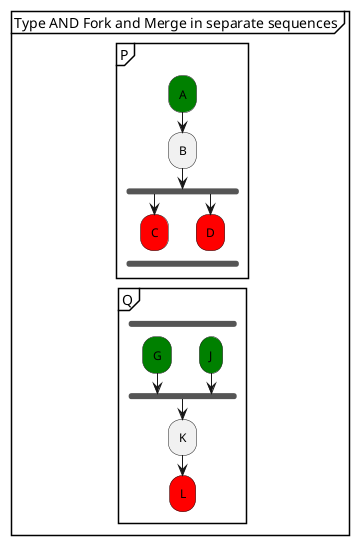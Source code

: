 /'

Tutorial - Split Type Fork and Merge
  
'/

@startuml 
partition "Type AND Fork and Merge in separate sequences" {
  group "P"
    #green:A;
    :B;
    fork
      #red:C;
      detach
    fork again
      #red:D;
      detach
    end fork
    -[hidden]->
  end group
  group "Q"
    fork
      -[hidden]->
      #green:G;
    fork again
      -[hidden]->
      #green:J;
    end fork
    :K;
    #red:L;
    detach
  end group
}
@enduml

